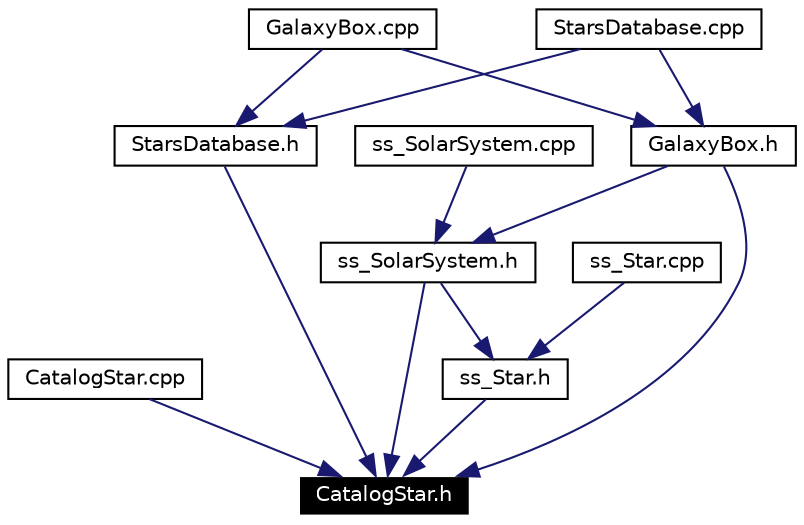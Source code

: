 digraph G
{
  edge [fontname="Helvetica",fontsize=10,labelfontname="Helvetica",labelfontsize=10];
  node [fontname="Helvetica",fontsize=10,shape=record];
  Node1 [label="CatalogStar.h",height=0.2,width=0.4,color="white", fillcolor="black", style="filled" fontcolor="white"];
  Node2 -> Node1 [color="midnightblue",fontsize=10,style="solid",fontname="Helvetica"];
  Node2 [label="CatalogStar.cpp",height=0.2,width=0.4,color="black",URL="$_catalog_star_8cpp.html"];
  Node3 -> Node1 [color="midnightblue",fontsize=10,style="solid",fontname="Helvetica"];
  Node3 [label="ss_SolarSystem.h",height=0.2,width=0.4,color="black",URL="$ss___solar_system_8h.html"];
  Node4 -> Node3 [color="midnightblue",fontsize=10,style="solid",fontname="Helvetica"];
  Node4 [label="GalaxyBox.h",height=0.2,width=0.4,color="black",URL="$_galaxy_box_8h.html"];
  Node5 -> Node4 [color="midnightblue",fontsize=10,style="solid",fontname="Helvetica"];
  Node5 [label="GalaxyBox.cpp",height=0.2,width=0.4,color="black",URL="$_galaxy_box_8cpp.html"];
  Node6 -> Node4 [color="midnightblue",fontsize=10,style="solid",fontname="Helvetica"];
  Node6 [label="StarsDatabase.cpp",height=0.2,width=0.4,color="black",URL="$_stars_database_8cpp.html"];
  Node7 -> Node3 [color="midnightblue",fontsize=10,style="solid",fontname="Helvetica"];
  Node7 [label="ss_SolarSystem.cpp",height=0.2,width=0.4,color="black",URL="$ss___solar_system_8cpp.html"];
  Node8 -> Node1 [color="midnightblue",fontsize=10,style="solid",fontname="Helvetica"];
  Node8 [label="ss_Star.h",height=0.2,width=0.4,color="black",URL="$ss___star_8h.html"];
  Node3 -> Node8 [color="midnightblue",fontsize=10,style="solid",fontname="Helvetica"];
  Node9 -> Node8 [color="midnightblue",fontsize=10,style="solid",fontname="Helvetica"];
  Node9 [label="ss_Star.cpp",height=0.2,width=0.4,color="black",URL="$ss___star_8cpp.html"];
  Node4 -> Node1 [color="midnightblue",fontsize=10,style="solid",fontname="Helvetica"];
  Node10 -> Node1 [color="midnightblue",fontsize=10,style="solid",fontname="Helvetica"];
  Node10 [label="StarsDatabase.h",height=0.2,width=0.4,color="black",URL="$_stars_database_8h.html"];
  Node5 -> Node10 [color="midnightblue",fontsize=10,style="solid",fontname="Helvetica"];
  Node6 -> Node10 [color="midnightblue",fontsize=10,style="solid",fontname="Helvetica"];
}
